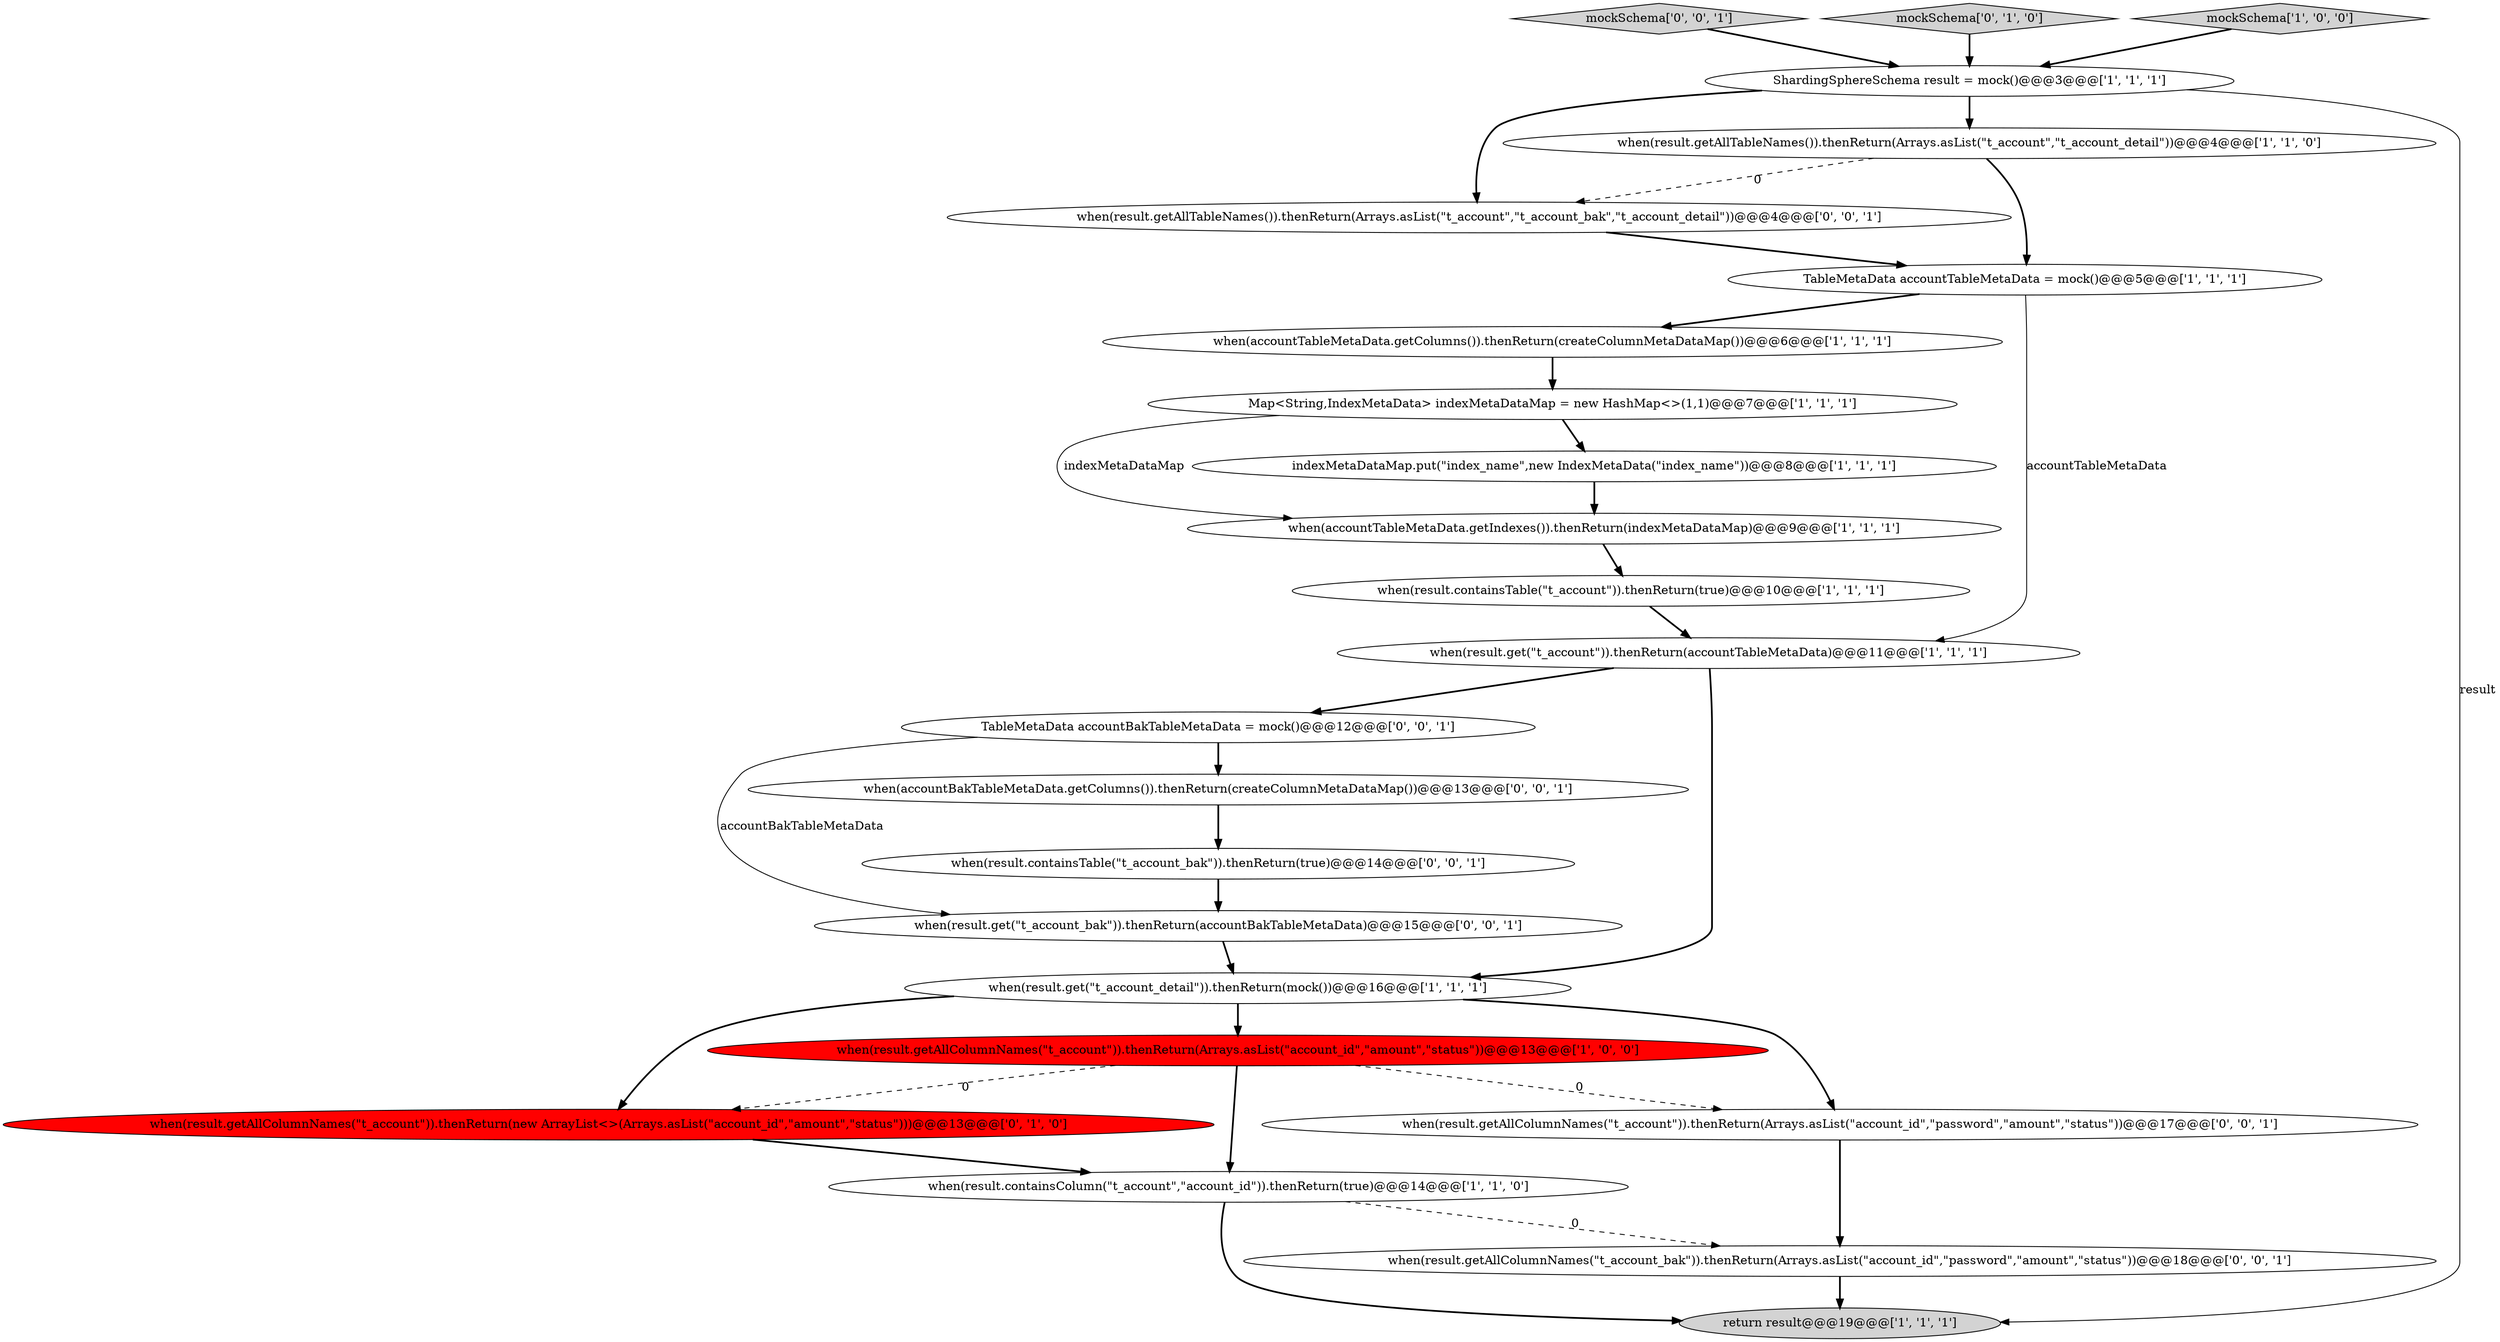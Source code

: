 digraph {
3 [style = filled, label = "when(result.getAllColumnNames(\"t_account\")).thenReturn(Arrays.asList(\"account_id\",\"amount\",\"status\"))@@@13@@@['1', '0', '0']", fillcolor = red, shape = ellipse image = "AAA1AAABBB1BBB"];
23 [style = filled, label = "mockSchema['0', '0', '1']", fillcolor = lightgray, shape = diamond image = "AAA0AAABBB3BBB"];
9 [style = filled, label = "when(result.containsColumn(\"t_account\",\"account_id\")).thenReturn(true)@@@14@@@['1', '1', '0']", fillcolor = white, shape = ellipse image = "AAA0AAABBB1BBB"];
5 [style = filled, label = "when(accountTableMetaData.getColumns()).thenReturn(createColumnMetaDataMap())@@@6@@@['1', '1', '1']", fillcolor = white, shape = ellipse image = "AAA0AAABBB1BBB"];
0 [style = filled, label = "when(result.get(\"t_account\")).thenReturn(accountTableMetaData)@@@11@@@['1', '1', '1']", fillcolor = white, shape = ellipse image = "AAA0AAABBB1BBB"];
18 [style = filled, label = "TableMetaData accountBakTableMetaData = mock()@@@12@@@['0', '0', '1']", fillcolor = white, shape = ellipse image = "AAA0AAABBB3BBB"];
2 [style = filled, label = "when(result.getAllTableNames()).thenReturn(Arrays.asList(\"t_account\",\"t_account_detail\"))@@@4@@@['1', '1', '0']", fillcolor = white, shape = ellipse image = "AAA0AAABBB1BBB"];
10 [style = filled, label = "when(result.get(\"t_account_detail\")).thenReturn(mock())@@@16@@@['1', '1', '1']", fillcolor = white, shape = ellipse image = "AAA0AAABBB1BBB"];
15 [style = filled, label = "mockSchema['0', '1', '0']", fillcolor = lightgray, shape = diamond image = "AAA0AAABBB2BBB"];
1 [style = filled, label = "TableMetaData accountTableMetaData = mock()@@@5@@@['1', '1', '1']", fillcolor = white, shape = ellipse image = "AAA0AAABBB1BBB"];
19 [style = filled, label = "when(result.getAllColumnNames(\"t_account_bak\")).thenReturn(Arrays.asList(\"account_id\",\"password\",\"amount\",\"status\"))@@@18@@@['0', '0', '1']", fillcolor = white, shape = ellipse image = "AAA0AAABBB3BBB"];
4 [style = filled, label = "mockSchema['1', '0', '0']", fillcolor = lightgray, shape = diamond image = "AAA0AAABBB1BBB"];
20 [style = filled, label = "when(result.getAllTableNames()).thenReturn(Arrays.asList(\"t_account\",\"t_account_bak\",\"t_account_detail\"))@@@4@@@['0', '0', '1']", fillcolor = white, shape = ellipse image = "AAA0AAABBB3BBB"];
7 [style = filled, label = "when(result.containsTable(\"t_account\")).thenReturn(true)@@@10@@@['1', '1', '1']", fillcolor = white, shape = ellipse image = "AAA0AAABBB1BBB"];
8 [style = filled, label = "return result@@@19@@@['1', '1', '1']", fillcolor = lightgray, shape = ellipse image = "AAA0AAABBB1BBB"];
6 [style = filled, label = "Map<String,IndexMetaData> indexMetaDataMap = new HashMap<>(1,1)@@@7@@@['1', '1', '1']", fillcolor = white, shape = ellipse image = "AAA0AAABBB1BBB"];
13 [style = filled, label = "ShardingSphereSchema result = mock()@@@3@@@['1', '1', '1']", fillcolor = white, shape = ellipse image = "AAA0AAABBB1BBB"];
16 [style = filled, label = "when(accountBakTableMetaData.getColumns()).thenReturn(createColumnMetaDataMap())@@@13@@@['0', '0', '1']", fillcolor = white, shape = ellipse image = "AAA0AAABBB3BBB"];
12 [style = filled, label = "indexMetaDataMap.put(\"index_name\",new IndexMetaData(\"index_name\"))@@@8@@@['1', '1', '1']", fillcolor = white, shape = ellipse image = "AAA0AAABBB1BBB"];
14 [style = filled, label = "when(result.getAllColumnNames(\"t_account\")).thenReturn(new ArrayList<>(Arrays.asList(\"account_id\",\"amount\",\"status\")))@@@13@@@['0', '1', '0']", fillcolor = red, shape = ellipse image = "AAA1AAABBB2BBB"];
17 [style = filled, label = "when(result.getAllColumnNames(\"t_account\")).thenReturn(Arrays.asList(\"account_id\",\"password\",\"amount\",\"status\"))@@@17@@@['0', '0', '1']", fillcolor = white, shape = ellipse image = "AAA0AAABBB3BBB"];
22 [style = filled, label = "when(result.containsTable(\"t_account_bak\")).thenReturn(true)@@@14@@@['0', '0', '1']", fillcolor = white, shape = ellipse image = "AAA0AAABBB3BBB"];
21 [style = filled, label = "when(result.get(\"t_account_bak\")).thenReturn(accountBakTableMetaData)@@@15@@@['0', '0', '1']", fillcolor = white, shape = ellipse image = "AAA0AAABBB3BBB"];
11 [style = filled, label = "when(accountTableMetaData.getIndexes()).thenReturn(indexMetaDataMap)@@@9@@@['1', '1', '1']", fillcolor = white, shape = ellipse image = "AAA0AAABBB1BBB"];
1->5 [style = bold, label=""];
21->10 [style = bold, label=""];
18->21 [style = solid, label="accountBakTableMetaData"];
15->13 [style = bold, label=""];
3->17 [style = dashed, label="0"];
13->8 [style = solid, label="result"];
2->20 [style = dashed, label="0"];
10->14 [style = bold, label=""];
2->1 [style = bold, label=""];
4->13 [style = bold, label=""];
12->11 [style = bold, label=""];
22->21 [style = bold, label=""];
10->3 [style = bold, label=""];
7->0 [style = bold, label=""];
10->17 [style = bold, label=""];
20->1 [style = bold, label=""];
1->0 [style = solid, label="accountTableMetaData"];
16->22 [style = bold, label=""];
9->8 [style = bold, label=""];
17->19 [style = bold, label=""];
19->8 [style = bold, label=""];
9->19 [style = dashed, label="0"];
3->9 [style = bold, label=""];
0->10 [style = bold, label=""];
5->6 [style = bold, label=""];
23->13 [style = bold, label=""];
0->18 [style = bold, label=""];
14->9 [style = bold, label=""];
6->11 [style = solid, label="indexMetaDataMap"];
3->14 [style = dashed, label="0"];
6->12 [style = bold, label=""];
11->7 [style = bold, label=""];
13->2 [style = bold, label=""];
13->20 [style = bold, label=""];
18->16 [style = bold, label=""];
}
